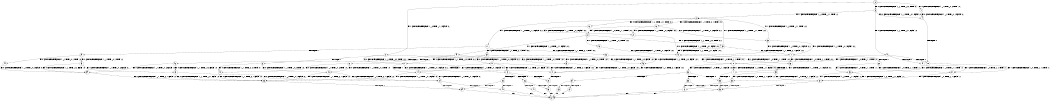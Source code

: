 digraph BCG {
size = "7, 10.5";
center = TRUE;
node [shape = circle];
0 [peripheries = 2];
0 -> 1 [label = "EX !0 !ATOMIC_EXCH_BRANCH (1, +1, TRUE, +0, 2, TRUE) !:0:"];
0 -> 2 [label = "EX !1 !ATOMIC_EXCH_BRANCH (1, +0, TRUE, +1, 1, FALSE) !:0:"];
0 -> 3 [label = "EX !0 !ATOMIC_EXCH_BRANCH (1, +1, TRUE, +0, 2, TRUE) !:0:"];
1 -> 4 [label = "EX !0 !ATOMIC_EXCH_BRANCH (1, +1, TRUE, +0, 1, FALSE) !:0:"];
2 -> 5 [label = "EX !0 !ATOMIC_EXCH_BRANCH (1, +1, TRUE, +0, 2, TRUE) !:0:1:"];
2 -> 6 [label = "TERMINATE !1"];
2 -> 7 [label = "EX !0 !ATOMIC_EXCH_BRANCH (1, +1, TRUE, +0, 2, TRUE) !:0:1:"];
3 -> 4 [label = "EX !0 !ATOMIC_EXCH_BRANCH (1, +1, TRUE, +0, 1, FALSE) !:0:"];
3 -> 8 [label = "EX !1 !ATOMIC_EXCH_BRANCH (1, +0, TRUE, +1, 1, TRUE) !:0:"];
3 -> 9 [label = "EX !0 !ATOMIC_EXCH_BRANCH (1, +1, TRUE, +0, 1, FALSE) !:0:"];
4 -> 10 [label = "TERMINATE !0"];
5 -> 11 [label = "EX !0 !ATOMIC_EXCH_BRANCH (1, +1, TRUE, +0, 1, FALSE) !:0:1:"];
6 -> 12 [label = "EX !0 !ATOMIC_EXCH_BRANCH (1, +1, TRUE, +0, 2, TRUE) !:0:"];
6 -> 13 [label = "EX !0 !ATOMIC_EXCH_BRANCH (1, +1, TRUE, +0, 2, TRUE) !:0:"];
7 -> 11 [label = "EX !0 !ATOMIC_EXCH_BRANCH (1, +1, TRUE, +0, 1, FALSE) !:0:1:"];
7 -> 14 [label = "TERMINATE !1"];
7 -> 15 [label = "EX !0 !ATOMIC_EXCH_BRANCH (1, +1, TRUE, +0, 1, FALSE) !:0:1:"];
8 -> 16 [label = "EX !0 !ATOMIC_EXCH_BRANCH (1, +1, TRUE, +0, 1, TRUE) !:0:1:"];
8 -> 17 [label = "EX !1 !ATOMIC_EXCH_BRANCH (1, +0, TRUE, +1, 1, FALSE) !:0:1:"];
8 -> 18 [label = "EX !0 !ATOMIC_EXCH_BRANCH (1, +1, TRUE, +0, 1, TRUE) !:0:1:"];
9 -> 10 [label = "TERMINATE !0"];
9 -> 19 [label = "TERMINATE !0"];
9 -> 20 [label = "EX !1 !ATOMIC_EXCH_BRANCH (1, +0, TRUE, +1, 1, TRUE) !:0:"];
10 -> 21 [label = "EX !1 !ATOMIC_EXCH_BRANCH (1, +0, TRUE, +1, 1, TRUE) !:1:"];
11 -> 22 [label = "TERMINATE !0"];
12 -> 23 [label = "EX !0 !ATOMIC_EXCH_BRANCH (1, +1, TRUE, +0, 1, FALSE) !:0:"];
13 -> 23 [label = "EX !0 !ATOMIC_EXCH_BRANCH (1, +1, TRUE, +0, 1, FALSE) !:0:"];
13 -> 24 [label = "EX !0 !ATOMIC_EXCH_BRANCH (1, +1, TRUE, +0, 1, FALSE) !:0:"];
14 -> 23 [label = "EX !0 !ATOMIC_EXCH_BRANCH (1, +1, TRUE, +0, 1, FALSE) !:0:"];
14 -> 24 [label = "EX !0 !ATOMIC_EXCH_BRANCH (1, +1, TRUE, +0, 1, FALSE) !:0:"];
15 -> 22 [label = "TERMINATE !0"];
15 -> 25 [label = "TERMINATE !1"];
15 -> 26 [label = "TERMINATE !0"];
16 -> 27 [label = "EX !0 !ATOMIC_EXCH_BRANCH (1, +1, TRUE, +0, 2, FALSE) !:0:1:"];
17 -> 28 [label = "EX !0 !ATOMIC_EXCH_BRANCH (1, +1, TRUE, +0, 1, TRUE) !:0:1:"];
17 -> 29 [label = "TERMINATE !1"];
17 -> 30 [label = "EX !0 !ATOMIC_EXCH_BRANCH (1, +1, TRUE, +0, 1, TRUE) !:0:1:"];
18 -> 27 [label = "EX !0 !ATOMIC_EXCH_BRANCH (1, +1, TRUE, +0, 2, FALSE) !:0:1:"];
18 -> 31 [label = "EX !1 !ATOMIC_EXCH_BRANCH (1, +0, TRUE, +1, 1, TRUE) !:0:1:"];
18 -> 32 [label = "EX !0 !ATOMIC_EXCH_BRANCH (1, +1, TRUE, +0, 2, FALSE) !:0:1:"];
19 -> 21 [label = "EX !1 !ATOMIC_EXCH_BRANCH (1, +0, TRUE, +1, 1, TRUE) !:1:"];
19 -> 33 [label = "EX !1 !ATOMIC_EXCH_BRANCH (1, +0, TRUE, +1, 1, TRUE) !:1:"];
20 -> 34 [label = "EX !1 !ATOMIC_EXCH_BRANCH (1, +0, TRUE, +1, 1, FALSE) !:0:1:"];
20 -> 35 [label = "TERMINATE !0"];
20 -> 36 [label = "EX !1 !ATOMIC_EXCH_BRANCH (1, +0, TRUE, +1, 1, FALSE) !:0:1:"];
21 -> 37 [label = "EX !1 !ATOMIC_EXCH_BRANCH (1, +0, TRUE, +1, 1, FALSE) !:1:"];
22 -> 38 [label = "TERMINATE !1"];
23 -> 39 [label = "TERMINATE !0"];
24 -> 39 [label = "TERMINATE !0"];
24 -> 40 [label = "TERMINATE !0"];
25 -> 39 [label = "TERMINATE !0"];
25 -> 40 [label = "TERMINATE !0"];
26 -> 38 [label = "TERMINATE !1"];
26 -> 41 [label = "TERMINATE !1"];
27 -> 42 [label = "EX !0 !ATOMIC_EXCH_BRANCH (1, +1, TRUE, +0, 1, FALSE) !:0:1:"];
28 -> 43 [label = "EX !0 !ATOMIC_EXCH_BRANCH (1, +1, TRUE, +0, 2, FALSE) !:0:1:"];
29 -> 44 [label = "EX !0 !ATOMIC_EXCH_BRANCH (1, +1, TRUE, +0, 1, TRUE) !:0:"];
29 -> 45 [label = "EX !0 !ATOMIC_EXCH_BRANCH (1, +1, TRUE, +0, 1, TRUE) !:0:"];
30 -> 43 [label = "EX !0 !ATOMIC_EXCH_BRANCH (1, +1, TRUE, +0, 2, FALSE) !:0:1:"];
30 -> 46 [label = "TERMINATE !1"];
30 -> 47 [label = "EX !0 !ATOMIC_EXCH_BRANCH (1, +1, TRUE, +0, 2, FALSE) !:0:1:"];
31 -> 48 [label = "EX !0 !ATOMIC_EXCH_BRANCH (1, +1, TRUE, +0, 2, TRUE) !:0:1:"];
31 -> 49 [label = "EX !1 !ATOMIC_EXCH_BRANCH (1, +0, TRUE, +1, 1, FALSE) !:0:1:"];
31 -> 50 [label = "EX !0 !ATOMIC_EXCH_BRANCH (1, +1, TRUE, +0, 2, TRUE) !:0:1:"];
32 -> 42 [label = "EX !0 !ATOMIC_EXCH_BRANCH (1, +1, TRUE, +0, 1, FALSE) !:0:1:"];
32 -> 8 [label = "EX !1 !ATOMIC_EXCH_BRANCH (1, +0, TRUE, +1, 1, TRUE) !:0:1:"];
32 -> 51 [label = "EX !0 !ATOMIC_EXCH_BRANCH (1, +1, TRUE, +0, 1, FALSE) !:0:1:"];
33 -> 37 [label = "EX !1 !ATOMIC_EXCH_BRANCH (1, +0, TRUE, +1, 1, FALSE) !:1:"];
33 -> 52 [label = "EX !1 !ATOMIC_EXCH_BRANCH (1, +0, TRUE, +1, 1, FALSE) !:1:"];
34 -> 53 [label = "TERMINATE !0"];
35 -> 37 [label = "EX !1 !ATOMIC_EXCH_BRANCH (1, +0, TRUE, +1, 1, FALSE) !:1:"];
35 -> 52 [label = "EX !1 !ATOMIC_EXCH_BRANCH (1, +0, TRUE, +1, 1, FALSE) !:1:"];
36 -> 53 [label = "TERMINATE !0"];
36 -> 54 [label = "TERMINATE !1"];
36 -> 55 [label = "TERMINATE !0"];
37 -> 56 [label = "TERMINATE !1"];
38 -> 57 [label = "exit"];
39 -> 57 [label = "exit"];
40 -> 57 [label = "exit"];
41 -> 57 [label = "exit"];
42 -> 58 [label = "EX !1 !ATOMIC_EXCH_BRANCH (1, +0, TRUE, +1, 1, TRUE) !:0:1:"];
43 -> 11 [label = "EX !0 !ATOMIC_EXCH_BRANCH (1, +1, TRUE, +0, 1, FALSE) !:0:1:"];
44 -> 59 [label = "EX !0 !ATOMIC_EXCH_BRANCH (1, +1, TRUE, +0, 2, FALSE) !:0:"];
45 -> 59 [label = "EX !0 !ATOMIC_EXCH_BRANCH (1, +1, TRUE, +0, 2, FALSE) !:0:"];
45 -> 60 [label = "EX !0 !ATOMIC_EXCH_BRANCH (1, +1, TRUE, +0, 2, FALSE) !:0:"];
46 -> 59 [label = "EX !0 !ATOMIC_EXCH_BRANCH (1, +1, TRUE, +0, 2, FALSE) !:0:"];
46 -> 60 [label = "EX !0 !ATOMIC_EXCH_BRANCH (1, +1, TRUE, +0, 2, FALSE) !:0:"];
47 -> 11 [label = "EX !0 !ATOMIC_EXCH_BRANCH (1, +1, TRUE, +0, 1, FALSE) !:0:1:"];
47 -> 14 [label = "TERMINATE !1"];
47 -> 15 [label = "EX !0 !ATOMIC_EXCH_BRANCH (1, +1, TRUE, +0, 1, FALSE) !:0:1:"];
48 -> 42 [label = "EX !0 !ATOMIC_EXCH_BRANCH (1, +1, TRUE, +0, 1, FALSE) !:0:1:"];
49 -> 5 [label = "EX !0 !ATOMIC_EXCH_BRANCH (1, +1, TRUE, +0, 2, TRUE) !:0:1:"];
49 -> 61 [label = "TERMINATE !1"];
49 -> 7 [label = "EX !0 !ATOMIC_EXCH_BRANCH (1, +1, TRUE, +0, 2, TRUE) !:0:1:"];
50 -> 42 [label = "EX !0 !ATOMIC_EXCH_BRANCH (1, +1, TRUE, +0, 1, FALSE) !:0:1:"];
50 -> 8 [label = "EX !1 !ATOMIC_EXCH_BRANCH (1, +0, TRUE, +1, 1, TRUE) !:0:1:"];
50 -> 51 [label = "EX !0 !ATOMIC_EXCH_BRANCH (1, +1, TRUE, +0, 1, FALSE) !:0:1:"];
51 -> 58 [label = "EX !1 !ATOMIC_EXCH_BRANCH (1, +0, TRUE, +1, 1, TRUE) !:0:1:"];
51 -> 62 [label = "TERMINATE !0"];
51 -> 20 [label = "EX !1 !ATOMIC_EXCH_BRANCH (1, +0, TRUE, +1, 1, TRUE) !:0:1:"];
52 -> 56 [label = "TERMINATE !1"];
52 -> 63 [label = "TERMINATE !1"];
53 -> 56 [label = "TERMINATE !1"];
54 -> 64 [label = "TERMINATE !0"];
54 -> 65 [label = "TERMINATE !0"];
55 -> 56 [label = "TERMINATE !1"];
55 -> 63 [label = "TERMINATE !1"];
56 -> 57 [label = "exit"];
58 -> 34 [label = "EX !1 !ATOMIC_EXCH_BRANCH (1, +0, TRUE, +1, 1, FALSE) !:0:1:"];
59 -> 23 [label = "EX !0 !ATOMIC_EXCH_BRANCH (1, +1, TRUE, +0, 1, FALSE) !:0:"];
60 -> 23 [label = "EX !0 !ATOMIC_EXCH_BRANCH (1, +1, TRUE, +0, 1, FALSE) !:0:"];
60 -> 24 [label = "EX !0 !ATOMIC_EXCH_BRANCH (1, +1, TRUE, +0, 1, FALSE) !:0:"];
61 -> 12 [label = "EX !0 !ATOMIC_EXCH_BRANCH (1, +1, TRUE, +0, 2, TRUE) !:0:"];
61 -> 13 [label = "EX !0 !ATOMIC_EXCH_BRANCH (1, +1, TRUE, +0, 2, TRUE) !:0:"];
62 -> 21 [label = "EX !1 !ATOMIC_EXCH_BRANCH (1, +0, TRUE, +1, 1, TRUE) !:1:"];
62 -> 33 [label = "EX !1 !ATOMIC_EXCH_BRANCH (1, +0, TRUE, +1, 1, TRUE) !:1:"];
63 -> 57 [label = "exit"];
64 -> 57 [label = "exit"];
65 -> 57 [label = "exit"];
}
